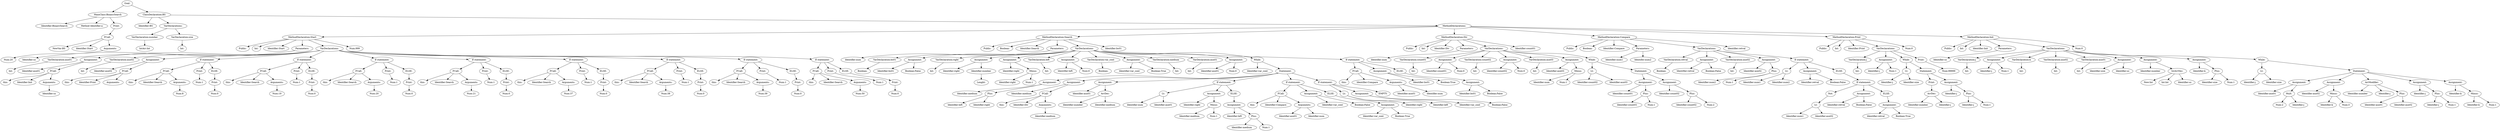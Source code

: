 digraph {
n0 [label="Goal:"];
n1 [label="MainClass:BinarySearch"];
n2 [label="Identifier:BinarySearch"];
n1 -> n2
n3 [label="Method Identifier:a"];
n1 -> n3
n4 [label="Print:"];
n5 [label="FCall:"];
n6 [label="NewVar:BS"];
n5 -> n6
n7 [label="Identifier:Start"];
n5 -> n7
n8 [label="Arguments:"];
n9 [label="Num:20"];
n8 -> n9
n5 -> n8
n4 -> n5
n1 -> n4
n0 -> n1
n10 [label="ClassDeclaration:BS"];
n11 [label="Identifier:BS"];
n10 -> n11
n12 [label="VarDeclarations:"];
n13 [label="VarDeclaration:number"];
n14 [label="IntArr:Int"];
n13 -> n14
n12 -> n13
n15 [label="VarDeclaration:size"];
n16 [label="Int:"];
n15 -> n16
n12 -> n15
n10 -> n12
n17 [label="MethodDeclarations:"];
n18 [label="MethodDeclaration:Start"];
n19 [label="Public:"];
n18 -> n19
n20 [label="Int:"];
n18 -> n20
n21 [label="Identifier:Start"];
n18 -> n21
n22 [label="Parameters:"];
n23 [label="Identifier:sz"];
n22 -> n23
n18 -> n22
n24 [label="VarDeclarations:"];
n25 [label="VarDeclaration:aux01"];
n26 [label="Int:"];
n25 -> n26
n24 -> n25
n27 [label="Assignment:"];
n28 [label="Identifier:aux01"];
n27 -> n28
n29 [label="FCall:"];
n30 [label="this:"];
n29 -> n30
n31 [label="Identifier:Init"];
n29 -> n31
n32 [label="Arguments:"];
n33 [label="Identifier:sz"];
n32 -> n33
n29 -> n32
n27 -> n29
n24 -> n27
n34 [label="VarDeclaration:aux02"];
n35 [label="Int:"];
n34 -> n35
n24 -> n34
n36 [label="Assignment:"];
n37 [label="Identifier:aux02"];
n36 -> n37
n38 [label="FCall:"];
n39 [label="this:"];
n38 -> n39
n40 [label="Identifier:Print"];
n38 -> n40
n41 [label="Arguments:"];
n38 -> n41
n36 -> n38
n24 -> n36
n42 [label="If statement:"];
n43 [label="FCall:"];
n44 [label="this:"];
n43 -> n44
n45 [label="Identifier:Search"];
n43 -> n45
n46 [label="Arguments:"];
n47 [label="Num:8"];
n46 -> n47
n43 -> n46
n42 -> n43
n48 [label="Print:"];
n49 [label="Num:1"];
n48 -> n49
n42 -> n48
n50 [label="ELSE:"];
n51 [label="Print:"];
n52 [label="Num:0"];
n51 -> n52
n50 -> n51
n42 -> n50
n24 -> n42
n53 [label="If statement:"];
n54 [label="FCall:"];
n55 [label="this:"];
n54 -> n55
n56 [label="Identifier:Search"];
n54 -> n56
n57 [label="Arguments:"];
n58 [label="Num:19"];
n57 -> n58
n54 -> n57
n53 -> n54
n59 [label="Print:"];
n60 [label="Num:1"];
n59 -> n60
n53 -> n59
n61 [label="ELSE:"];
n62 [label="Print:"];
n63 [label="Num:0"];
n62 -> n63
n61 -> n62
n53 -> n61
n24 -> n53
n64 [label="If statement:"];
n65 [label="FCall:"];
n66 [label="this:"];
n65 -> n66
n67 [label="Identifier:Search"];
n65 -> n67
n68 [label="Arguments:"];
n69 [label="Num:20"];
n68 -> n69
n65 -> n68
n64 -> n65
n70 [label="Print:"];
n71 [label="Num:1"];
n70 -> n71
n64 -> n70
n72 [label="ELSE:"];
n73 [label="Print:"];
n74 [label="Num:0"];
n73 -> n74
n72 -> n73
n64 -> n72
n24 -> n64
n75 [label="If statement:"];
n76 [label="FCall:"];
n77 [label="this:"];
n76 -> n77
n78 [label="Identifier:Search"];
n76 -> n78
n79 [label="Arguments:"];
n80 [label="Num:21"];
n79 -> n80
n76 -> n79
n75 -> n76
n81 [label="Print:"];
n82 [label="Num:1"];
n81 -> n82
n75 -> n81
n83 [label="ELSE:"];
n84 [label="Print:"];
n85 [label="Num:0"];
n84 -> n85
n83 -> n84
n75 -> n83
n24 -> n75
n86 [label="If statement:"];
n87 [label="FCall:"];
n88 [label="this:"];
n87 -> n88
n89 [label="Identifier:Search"];
n87 -> n89
n90 [label="Arguments:"];
n91 [label="Num:37"];
n90 -> n91
n87 -> n90
n86 -> n87
n92 [label="Print:"];
n93 [label="Num:1"];
n92 -> n93
n86 -> n92
n94 [label="ELSE:"];
n95 [label="Print:"];
n96 [label="Num:0"];
n95 -> n96
n94 -> n95
n86 -> n94
n24 -> n86
n97 [label="If statement:"];
n98 [label="FCall:"];
n99 [label="this:"];
n98 -> n99
n100 [label="Identifier:Search"];
n98 -> n100
n101 [label="Arguments:"];
n102 [label="Num:38"];
n101 -> n102
n98 -> n101
n97 -> n98
n103 [label="Print:"];
n104 [label="Num:1"];
n103 -> n104
n97 -> n103
n105 [label="ELSE:"];
n106 [label="Print:"];
n107 [label="Num:0"];
n106 -> n107
n105 -> n106
n97 -> n105
n24 -> n97
n108 [label="If statement:"];
n109 [label="FCall:"];
n110 [label="this:"];
n109 -> n110
n111 [label="Identifier:Search"];
n109 -> n111
n112 [label="Arguments:"];
n113 [label="Num:39"];
n112 -> n113
n109 -> n112
n108 -> n109
n114 [label="Print:"];
n115 [label="Num:1"];
n114 -> n115
n108 -> n114
n116 [label="ELSE:"];
n117 [label="Print:"];
n118 [label="Num:0"];
n117 -> n118
n116 -> n117
n108 -> n116
n24 -> n108
n119 [label="If statement:"];
n120 [label="FCall:"];
n121 [label="this:"];
n120 -> n121
n122 [label="Identifier:Search"];
n120 -> n122
n123 [label="Arguments:"];
n124 [label="Num:50"];
n123 -> n124
n120 -> n123
n119 -> n120
n125 [label="Print:"];
n126 [label="Num:1"];
n125 -> n126
n119 -> n125
n127 [label="ELSE:"];
n128 [label="Print:"];
n129 [label="Num:0"];
n128 -> n129
n127 -> n128
n119 -> n127
n24 -> n119
n18 -> n24
n130 [label="Num:999"];
n18 -> n130
n17 -> n18
n131 [label="MethodDeclaration:Search"];
n132 [label="Public:"];
n131 -> n132
n133 [label="Boolean:"];
n131 -> n133
n134 [label="Identifier:Search"];
n131 -> n134
n135 [label="Parameters:"];
n136 [label="Identifier:num"];
n135 -> n136
n131 -> n135
n137 [label="VarDeclarations:"];
n138 [label="VarDeclaration:bs01"];
n139 [label="Boolean:"];
n138 -> n139
n137 -> n138
n140 [label="Assignment:"];
n141 [label="Identifier:bs01"];
n140 -> n141
n142 [label="Boolean:False"];
n140 -> n142
n137 -> n140
n143 [label="VarDeclaration:right"];
n144 [label="Int:"];
n143 -> n144
n137 -> n143
n145 [label="Assignment:"];
n146 [label="Identifier:right"];
n145 -> n146
n147 [label="Identifier:number"];
n148 [label="Lenght:"];
n147 -> n148
n145 -> n147
n137 -> n145
n149 [label="Assignment:"];
n150 [label="Identifier:right"];
n149 -> n150
n151 [label="Minus:"];
n152 [label="Identifier:right"];
n151 -> n152
n153 [label="Num:1"];
n151 -> n153
n149 -> n151
n137 -> n149
n154 [label="VarDeclaration:left"];
n155 [label="Int:"];
n154 -> n155
n137 -> n154
n156 [label="Assignment:"];
n157 [label="Identifier:left"];
n156 -> n157
n158 [label="Num:0"];
n156 -> n158
n137 -> n156
n159 [label="VarDeclaration:var_cont"];
n160 [label="Boolean:"];
n159 -> n160
n137 -> n159
n161 [label="Assignment:"];
n162 [label="Identifier:var_cont"];
n161 -> n162
n163 [label="Boolean:True"];
n161 -> n163
n137 -> n161
n164 [label="VarDeclaration:medium"];
n165 [label="Int:"];
n164 -> n165
n137 -> n164
n166 [label="VarDeclaration:aux01"];
n167 [label="Int:"];
n166 -> n167
n137 -> n166
n168 [label="Assignment:"];
n169 [label="Identifier:aux01"];
n168 -> n169
n170 [label="Num:0"];
n168 -> n170
n137 -> n168
n171 [label="While:"];
n172 [label="Identifier:var_cont"];
n171 -> n172
n173 [label="Statement:"];
n174 [label="Assignment:"];
n175 [label="Identifier:medium"];
n174 -> n175
n176 [label="Plus:"];
n177 [label="Identifier:left"];
n176 -> n177
n178 [label="Identifier:right"];
n176 -> n178
n174 -> n176
n173 -> n174
n179 [label="Assignment:"];
n180 [label="Identifier:medium"];
n179 -> n180
n181 [label="FCall:"];
n182 [label="this:"];
n181 -> n182
n183 [label="Identifier:Div"];
n181 -> n183
n184 [label="Arguments:"];
n185 [label="Identifier:medium"];
n184 -> n185
n181 -> n184
n179 -> n181
n173 -> n179
n186 [label="Assignment:"];
n187 [label="Identifier:aux01"];
n186 -> n187
n188 [label="ArrDec:"];
n189 [label="Identifier:number"];
n188 -> n189
n190 [label="Identifier:medium"];
n188 -> n190
n186 -> n188
n173 -> n186
n191 [label="If statement:"];
n192 [label="Lt:"];
n193 [label="Identifier:num"];
n192 -> n193
n194 [label="Identifier:aux01"];
n192 -> n194
n191 -> n192
n195 [label="Assignment:"];
n196 [label="Identifier:right"];
n195 -> n196
n197 [label="Minus:"];
n198 [label="Identifier:medium"];
n197 -> n198
n199 [label="Num:1"];
n197 -> n199
n195 -> n197
n191 -> n195
n200 [label="ELSE:"];
n201 [label="Assignment:"];
n202 [label="Identifier:left"];
n201 -> n202
n203 [label="Plus:"];
n204 [label="Identifier:medium"];
n203 -> n204
n205 [label="Num:1"];
n203 -> n205
n201 -> n203
n200 -> n201
n191 -> n200
n173 -> n191
n206 [label="If statement:"];
n207 [label="FCall:"];
n208 [label="this:"];
n207 -> n208
n209 [label="Identifier:Compare"];
n207 -> n209
n210 [label="Arguments:"];
n211 [label="Identifier:aux01"];
n210 -> n211
n212 [label="Identifier:num"];
n210 -> n212
n207 -> n210
n206 -> n207
n213 [label="Assignment:"];
n214 [label="Identifier:var_cont"];
n213 -> n214
n215 [label="Boolean:False"];
n213 -> n215
n206 -> n213
n216 [label="ELSE:"];
n217 [label="Assignment:"];
n218 [label="Identifier:var_cont"];
n217 -> n218
n219 [label="Boolean:True"];
n217 -> n219
n216 -> n217
n206 -> n216
n173 -> n206
n220 [label="If statement:"];
n221 [label="Lt:"];
n222 [label="Identifier:right"];
n221 -> n222
n223 [label="Identifier:left"];
n221 -> n223
n220 -> n221
n224 [label="Assignment:"];
n225 [label="Identifier:var_cont"];
n224 -> n225
n226 [label="Boolean:False"];
n224 -> n226
n220 -> n224
n227 [label="EMPTY:"];
n220 -> n227
n173 -> n220
n171 -> n173
n137 -> n171
n228 [label="If statement:"];
n229 [label="FCall:"];
n230 [label="this:"];
n229 -> n230
n231 [label="Identifier:Compare"];
n229 -> n231
n232 [label="Arguments:"];
n233 [label="Identifier:aux01"];
n232 -> n233
n234 [label="Identifier:num"];
n232 -> n234
n229 -> n232
n228 -> n229
n235 [label="Assignment:"];
n236 [label="Identifier:bs01"];
n235 -> n236
n237 [label="Boolean:True"];
n235 -> n237
n228 -> n235
n238 [label="ELSE:"];
n239 [label="Assignment:"];
n240 [label="Identifier:bs01"];
n239 -> n240
n241 [label="Boolean:False"];
n239 -> n241
n238 -> n239
n228 -> n238
n137 -> n228
n131 -> n137
n242 [label="Identifier:bs01"];
n131 -> n242
n17 -> n131
n243 [label="MethodDeclaration:Div"];
n244 [label="Public:"];
n243 -> n244
n245 [label="Int:"];
n243 -> n245
n246 [label="Identifier:Div"];
n243 -> n246
n247 [label="Parameters:"];
n248 [label="Identifier:num"];
n247 -> n248
n243 -> n247
n249 [label="VarDeclarations:"];
n250 [label="VarDeclaration:count01"];
n251 [label="Int:"];
n250 -> n251
n249 -> n250
n252 [label="Assignment:"];
n253 [label="Identifier:count01"];
n252 -> n253
n254 [label="Num:0"];
n252 -> n254
n249 -> n252
n255 [label="VarDeclaration:count02"];
n256 [label="Int:"];
n255 -> n256
n249 -> n255
n257 [label="Assignment:"];
n258 [label="Identifier:count02"];
n257 -> n258
n259 [label="Num:0"];
n257 -> n259
n249 -> n257
n260 [label="VarDeclaration:aux03"];
n261 [label="Int:"];
n260 -> n261
n249 -> n260
n262 [label="Assignment:"];
n263 [label="Identifier:aux03"];
n262 -> n263
n264 [label="Minus:"];
n265 [label="Identifier:num"];
n264 -> n265
n266 [label="Num:1"];
n264 -> n266
n262 -> n264
n249 -> n262
n267 [label="While:"];
n268 [label="Lt:"];
n269 [label="Identifier:count02"];
n268 -> n269
n270 [label="Identifier:aux03"];
n268 -> n270
n267 -> n268
n271 [label="Statement:"];
n272 [label="Assignment:"];
n273 [label="Identifier:count01"];
n272 -> n273
n274 [label="Plus:"];
n275 [label="Identifier:count01"];
n274 -> n275
n276 [label="Num:1"];
n274 -> n276
n272 -> n274
n271 -> n272
n277 [label="Assignment:"];
n278 [label="Identifier:count02"];
n277 -> n278
n279 [label="Plus:"];
n280 [label="Identifier:count02"];
n279 -> n280
n281 [label="Num:2"];
n279 -> n281
n277 -> n279
n271 -> n277
n267 -> n271
n249 -> n267
n243 -> n249
n282 [label="Identifier:count01"];
n243 -> n282
n17 -> n243
n283 [label="MethodDeclaration:Compare"];
n284 [label="Public:"];
n283 -> n284
n285 [label="Boolean:"];
n283 -> n285
n286 [label="Identifier:Compare"];
n283 -> n286
n287 [label="Parameters:"];
n288 [label="Identifier:num1"];
n287 -> n288
n289 [label="Identifer:num2"];
n287 -> n289
n283 -> n287
n290 [label="VarDeclarations:"];
n291 [label="VarDeclaration:retval"];
n292 [label="Boolean:"];
n291 -> n292
n290 -> n291
n293 [label="Assignment:"];
n294 [label="Identifier:retval"];
n293 -> n294
n295 [label="Boolean:False"];
n293 -> n295
n290 -> n293
n296 [label="VarDeclaration:aux02"];
n297 [label="Int:"];
n296 -> n297
n290 -> n296
n298 [label="Assignment:"];
n299 [label="Identifier:aux02"];
n298 -> n299
n300 [label="Plus:"];
n301 [label="Identifier:num2"];
n300 -> n301
n302 [label="Num:1"];
n300 -> n302
n298 -> n300
n290 -> n298
n303 [label="If statement:"];
n304 [label="Lt:"];
n305 [label="Identifier:num1"];
n304 -> n305
n306 [label="Identifier:num2"];
n304 -> n306
n303 -> n304
n307 [label="Assignment:"];
n308 [label="Identifier:retval"];
n307 -> n308
n309 [label="Boolean:False"];
n307 -> n309
n303 -> n307
n310 [label="ELSE:"];
n311 [label="If statement:"];
n312 [label="Not:"];
n313 [label="Lt:"];
n314 [label="Identifier:num1"];
n313 -> n314
n315 [label="Identifier:aux02"];
n313 -> n315
n312 -> n313
n311 -> n312
n316 [label="Assignment:"];
n317 [label="Identifier:retval"];
n316 -> n317
n318 [label="Boolean:False"];
n316 -> n318
n311 -> n316
n319 [label="ELSE:"];
n320 [label="Assignment:"];
n321 [label="Identifier:retval"];
n320 -> n321
n322 [label="Boolean:True"];
n320 -> n322
n319 -> n320
n311 -> n319
n310 -> n311
n303 -> n310
n290 -> n303
n283 -> n290
n323 [label="Identifier:retval"];
n283 -> n323
n17 -> n283
n324 [label="MethodDeclaration:Print"];
n325 [label="Public:"];
n324 -> n325
n326 [label="Int:"];
n324 -> n326
n327 [label="Identifier:Print"];
n324 -> n327
n328 [label="VarDeclarations:"];
n329 [label="VarDeclaration:j"];
n330 [label="Int:"];
n329 -> n330
n328 -> n329
n331 [label="Assignment:"];
n332 [label="Identifier:j"];
n331 -> n332
n333 [label="Num:1"];
n331 -> n333
n328 -> n331
n334 [label="While:"];
n335 [label="Lt:"];
n336 [label="Identifier:j"];
n335 -> n336
n337 [label="Identifier:size"];
n335 -> n337
n334 -> n335
n338 [label="Statement:"];
n339 [label="Print:"];
n340 [label="ArrDec:"];
n341 [label="Identifier:number"];
n340 -> n341
n342 [label="Identifier:j"];
n340 -> n342
n339 -> n340
n338 -> n339
n343 [label="Assignment:"];
n344 [label="Identifier:j"];
n343 -> n344
n345 [label="Plus:"];
n346 [label="Identifier:j"];
n345 -> n346
n347 [label="Num:1"];
n345 -> n347
n343 -> n345
n338 -> n343
n334 -> n338
n328 -> n334
n348 [label="Print:"];
n349 [label="Num:99999"];
n348 -> n349
n328 -> n348
n324 -> n328
n350 [label="Num:0"];
n324 -> n350
n17 -> n324
n351 [label="MethodDeclaration:Init"];
n352 [label="Public:"];
n351 -> n352
n353 [label="Int:"];
n351 -> n353
n354 [label="Identifier:Init"];
n351 -> n354
n355 [label="Parameters:"];
n356 [label="Identifier:sz"];
n355 -> n356
n351 -> n355
n357 [label="VarDeclarations:"];
n358 [label="VarDeclaration:j"];
n359 [label="Int:"];
n358 -> n359
n357 -> n358
n360 [label="Assignment:"];
n361 [label="Identifier:j"];
n360 -> n361
n362 [label="Num:1"];
n360 -> n362
n357 -> n360
n363 [label="VarDeclaration:k"];
n364 [label="Int:"];
n363 -> n364
n357 -> n363
n365 [label="VarDeclaration:aux02"];
n366 [label="Int:"];
n365 -> n366
n357 -> n365
n367 [label="VarDeclaration:aux01"];
n368 [label="Int:"];
n367 -> n368
n357 -> n367
n369 [label="Assignment:"];
n370 [label="Identifier:size"];
n369 -> n370
n371 [label="Identifier:sz"];
n369 -> n371
n357 -> n369
n372 [label="Assignment:"];
n373 [label="Identifier:number"];
n372 -> n373
n374 [label="IntArrDec:"];
n375 [label="New:Int"];
n374 -> n375
n376 [label="Int:Int"];
n374 -> n376
n377 [label="Identifier:sz"];
n374 -> n377
n372 -> n374
n357 -> n372
n378 [label="Assignment:"];
n379 [label="Identifier:k"];
n378 -> n379
n380 [label="Plus:"];
n381 [label="Identifier:size"];
n380 -> n381
n382 [label="Num:1"];
n380 -> n382
n378 -> n380
n357 -> n378
n383 [label="While:"];
n384 [label="Lt:"];
n385 [label="Identifier:j"];
n384 -> n385
n386 [label="Identifier:size"];
n384 -> n386
n383 -> n384
n387 [label="Statement:"];
n388 [label="Assignment:"];
n389 [label="Identifier:aux01"];
n388 -> n389
n390 [label="Mult:"];
n391 [label="Num:2"];
n390 -> n391
n392 [label="Identifier:j"];
n390 -> n392
n388 -> n390
n387 -> n388
n393 [label="Assignment:"];
n394 [label="Identifier:aux02"];
n393 -> n394
n395 [label="Minus:"];
n396 [label="Identifier:k"];
n395 -> n396
n397 [label="Num:3"];
n395 -> n397
n393 -> n395
n387 -> n393
n398 [label="ArrModifier:"];
n399 [label="Identifier:number"];
n398 -> n399
n400 [label="Identifier:j"];
n398 -> n400
n401 [label="Plus:"];
n402 [label="Identifier:aux01"];
n401 -> n402
n403 [label="Identifier:aux02"];
n401 -> n403
n398 -> n401
n387 -> n398
n404 [label="Assignment:"];
n405 [label="Identifier:j"];
n404 -> n405
n406 [label="Plus:"];
n407 [label="Identifier:j"];
n406 -> n407
n408 [label="Num:1"];
n406 -> n408
n404 -> n406
n387 -> n404
n409 [label="Assignment:"];
n410 [label="Identifier:k"];
n409 -> n410
n411 [label="Minus:"];
n412 [label="Identifier:k"];
n411 -> n412
n413 [label="Num:1"];
n411 -> n413
n409 -> n411
n387 -> n409
n383 -> n387
n357 -> n383
n351 -> n357
n414 [label="Num:0"];
n351 -> n414
n17 -> n351
n10 -> n17
n0 -> n10
}
